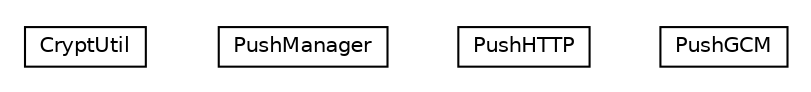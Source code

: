 #!/usr/local/bin/dot
#
# Class diagram 
# Generated by UMLGraph version R5_6-24-gf6e263 (http://www.umlgraph.org/)
#

digraph G {
	edge [fontname="Helvetica",fontsize=10,labelfontname="Helvetica",labelfontsize=10];
	node [fontname="Helvetica",fontsize=10,shape=plaintext];
	nodesep=0.25;
	ranksep=0.5;
	// org.universAAL.ri.api.manager.push.CryptUtil
	c1008402 [label=<<table title="org.universAAL.ri.api.manager.push.CryptUtil" border="0" cellborder="1" cellspacing="0" cellpadding="2" port="p" href="./CryptUtil.html">
		<tr><td><table border="0" cellspacing="0" cellpadding="1">
<tr><td align="center" balign="center"> CryptUtil </td></tr>
		</table></td></tr>
		</table>>, URL="./CryptUtil.html", fontname="Helvetica", fontcolor="black", fontsize=10.0];
	// org.universAAL.ri.api.manager.push.PushManager
	c1008403 [label=<<table title="org.universAAL.ri.api.manager.push.PushManager" border="0" cellborder="1" cellspacing="0" cellpadding="2" port="p" href="./PushManager.html">
		<tr><td><table border="0" cellspacing="0" cellpadding="1">
<tr><td align="center" balign="center"> PushManager </td></tr>
		</table></td></tr>
		</table>>, URL="./PushManager.html", fontname="Helvetica", fontcolor="black", fontsize=10.0];
	// org.universAAL.ri.api.manager.push.PushHTTP
	c1008404 [label=<<table title="org.universAAL.ri.api.manager.push.PushHTTP" border="0" cellborder="1" cellspacing="0" cellpadding="2" port="p" href="./PushHTTP.html">
		<tr><td><table border="0" cellspacing="0" cellpadding="1">
<tr><td align="center" balign="center"> PushHTTP </td></tr>
		</table></td></tr>
		</table>>, URL="./PushHTTP.html", fontname="Helvetica", fontcolor="black", fontsize=10.0];
	// org.universAAL.ri.api.manager.push.PushGCM
	c1008405 [label=<<table title="org.universAAL.ri.api.manager.push.PushGCM" border="0" cellborder="1" cellspacing="0" cellpadding="2" port="p" href="./PushGCM.html">
		<tr><td><table border="0" cellspacing="0" cellpadding="1">
<tr><td align="center" balign="center"> PushGCM </td></tr>
		</table></td></tr>
		</table>>, URL="./PushGCM.html", fontname="Helvetica", fontcolor="black", fontsize=10.0];
}

